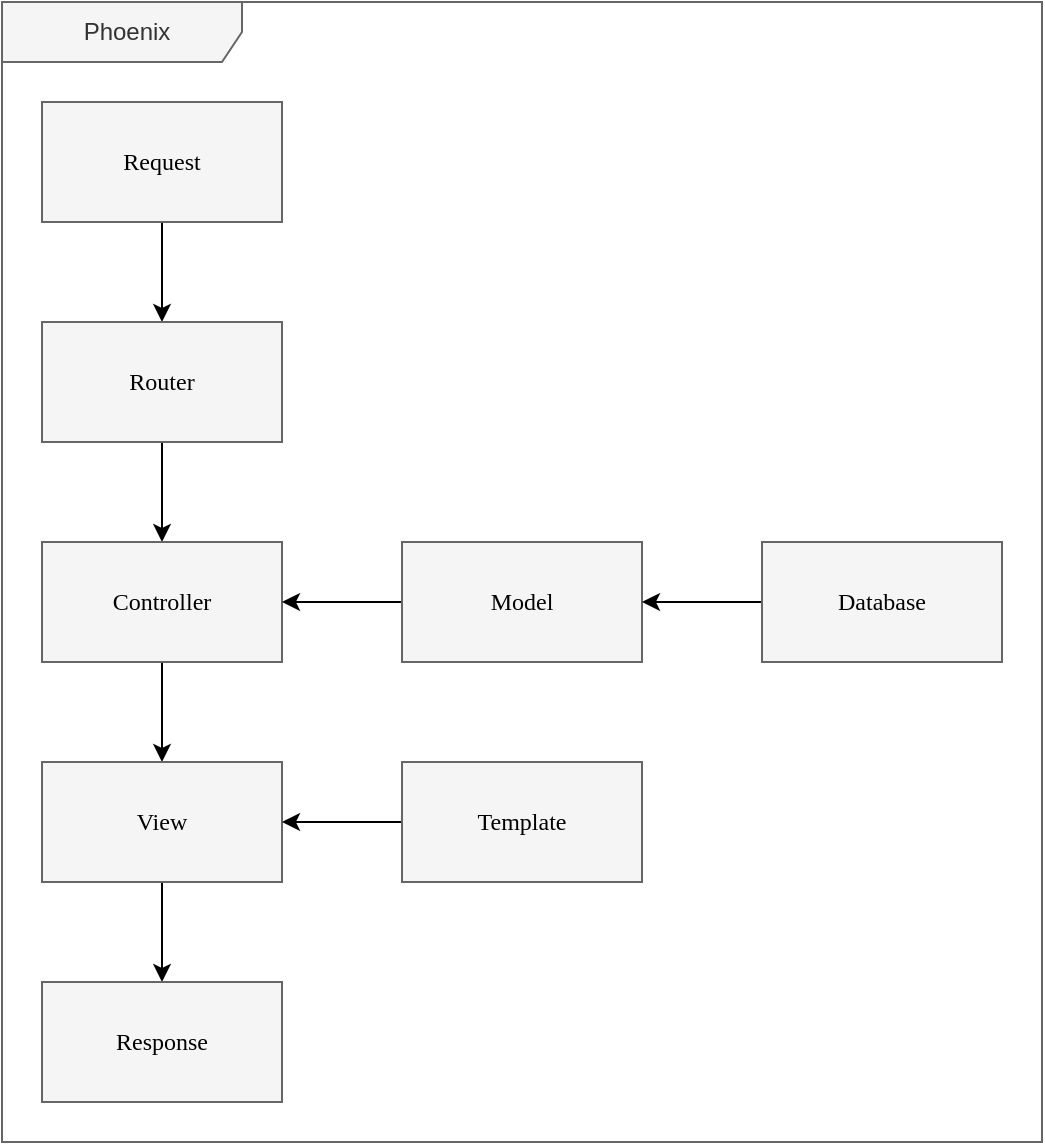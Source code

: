 <mxfile>
    <diagram id="hVWNacycG0EmZBMDkKeU" name="Phoenix">
        <mxGraphModel dx="180" dy="771" grid="1" gridSize="10" guides="1" tooltips="1" connect="1" arrows="1" fold="1" page="1" pageScale="1" pageWidth="850" pageHeight="1100" background="#FFFFFF" math="0" shadow="0">
            <root>
                <mxCell id="0"/>
                <mxCell id="1" parent="0"/>
                <mxCell id="48" value="Phoenix" style="shape=umlFrame;whiteSpace=wrap;html=1;width=120;height=30;boundedLbl=1;verticalAlign=middle;align=center;spacingLeft=5;rounded=0;sketch=0;fontColor=#333333;strokeColor=#666666;fillColor=#f5f5f5;" vertex="1" parent="1">
                    <mxGeometry x="880" y="40" width="520" height="570" as="geometry"/>
                </mxCell>
                <mxCell id="57" style="edgeStyle=orthogonalEdgeStyle;rounded=1;orthogonalLoop=1;jettySize=auto;html=1;entryX=0.5;entryY=0;entryDx=0;entryDy=0;strokeColor=#000000;" edge="1" parent="1" source="50" target="51">
                    <mxGeometry relative="1" as="geometry"/>
                </mxCell>
                <mxCell id="50" value="Request" style="rounded=0;whiteSpace=wrap;html=1;fillColor=#f5f5f5;strokeColor=#666666;fontColor=#000000;fontFamily=Verdana;" vertex="1" parent="1">
                    <mxGeometry x="900" y="90" width="120" height="60" as="geometry"/>
                </mxCell>
                <mxCell id="58" style="edgeStyle=orthogonalEdgeStyle;rounded=1;orthogonalLoop=1;jettySize=auto;html=1;strokeColor=#000000;" edge="1" parent="1" source="51" target="52">
                    <mxGeometry relative="1" as="geometry"/>
                </mxCell>
                <mxCell id="51" value="Router" style="rounded=0;whiteSpace=wrap;html=1;fillColor=#f5f5f5;strokeColor=#666666;fontColor=#000000;fontFamily=Verdana;" vertex="1" parent="1">
                    <mxGeometry x="900" y="200" width="120" height="60" as="geometry"/>
                </mxCell>
                <mxCell id="59" style="edgeStyle=orthogonalEdgeStyle;rounded=1;orthogonalLoop=1;jettySize=auto;html=1;entryX=0.5;entryY=0;entryDx=0;entryDy=0;strokeColor=#000000;" edge="1" parent="1" source="52" target="53">
                    <mxGeometry relative="1" as="geometry"/>
                </mxCell>
                <mxCell id="52" value="Controller" style="rounded=0;whiteSpace=wrap;html=1;fillColor=#f5f5f5;strokeColor=#666666;fontColor=#000000;fontFamily=Verdana;" vertex="1" parent="1">
                    <mxGeometry x="900" y="310" width="120" height="60" as="geometry"/>
                </mxCell>
                <mxCell id="60" style="edgeStyle=orthogonalEdgeStyle;rounded=1;orthogonalLoop=1;jettySize=auto;html=1;entryX=0.5;entryY=0;entryDx=0;entryDy=0;strokeColor=#000000;" edge="1" parent="1" source="53" target="54">
                    <mxGeometry relative="1" as="geometry"/>
                </mxCell>
                <mxCell id="53" value="View" style="rounded=0;whiteSpace=wrap;html=1;fillColor=#f5f5f5;strokeColor=#666666;fontColor=#000000;fontFamily=Verdana;" vertex="1" parent="1">
                    <mxGeometry x="900" y="420" width="120" height="60" as="geometry"/>
                </mxCell>
                <mxCell id="54" value="Response" style="rounded=0;whiteSpace=wrap;html=1;fillColor=#f5f5f5;strokeColor=#666666;fontColor=#000000;fontFamily=Verdana;" vertex="1" parent="1">
                    <mxGeometry x="900" y="530" width="120" height="60" as="geometry"/>
                </mxCell>
                <mxCell id="61" style="edgeStyle=orthogonalEdgeStyle;rounded=1;orthogonalLoop=1;jettySize=auto;html=1;strokeColor=#000000;" edge="1" parent="1" source="55" target="52">
                    <mxGeometry relative="1" as="geometry"/>
                </mxCell>
                <mxCell id="55" value="Model" style="rounded=0;whiteSpace=wrap;html=1;fillColor=#f5f5f5;strokeColor=#666666;fontColor=#000000;fontFamily=Verdana;" vertex="1" parent="1">
                    <mxGeometry x="1080" y="310" width="120" height="60" as="geometry"/>
                </mxCell>
                <mxCell id="62" style="edgeStyle=orthogonalEdgeStyle;rounded=1;orthogonalLoop=1;jettySize=auto;html=1;entryX=1;entryY=0.5;entryDx=0;entryDy=0;strokeColor=#000000;" edge="1" parent="1" source="56" target="55">
                    <mxGeometry relative="1" as="geometry"/>
                </mxCell>
                <mxCell id="56" value="Database" style="rounded=0;whiteSpace=wrap;html=1;fillColor=#f5f5f5;strokeColor=#666666;fontColor=#000000;fontFamily=Verdana;" vertex="1" parent="1">
                    <mxGeometry x="1260" y="310" width="120" height="60" as="geometry"/>
                </mxCell>
                <mxCell id="64" style="edgeStyle=orthogonalEdgeStyle;rounded=1;orthogonalLoop=1;jettySize=auto;html=1;entryX=1;entryY=0.5;entryDx=0;entryDy=0;strokeColor=#000000;" edge="1" parent="1" source="63" target="53">
                    <mxGeometry relative="1" as="geometry"/>
                </mxCell>
                <mxCell id="63" value="Template" style="rounded=0;whiteSpace=wrap;html=1;fillColor=#f5f5f5;strokeColor=#666666;fontColor=#000000;fontFamily=Verdana;" vertex="1" parent="1">
                    <mxGeometry x="1080" y="420" width="120" height="60" as="geometry"/>
                </mxCell>
            </root>
        </mxGraphModel>
    </diagram>
</mxfile>